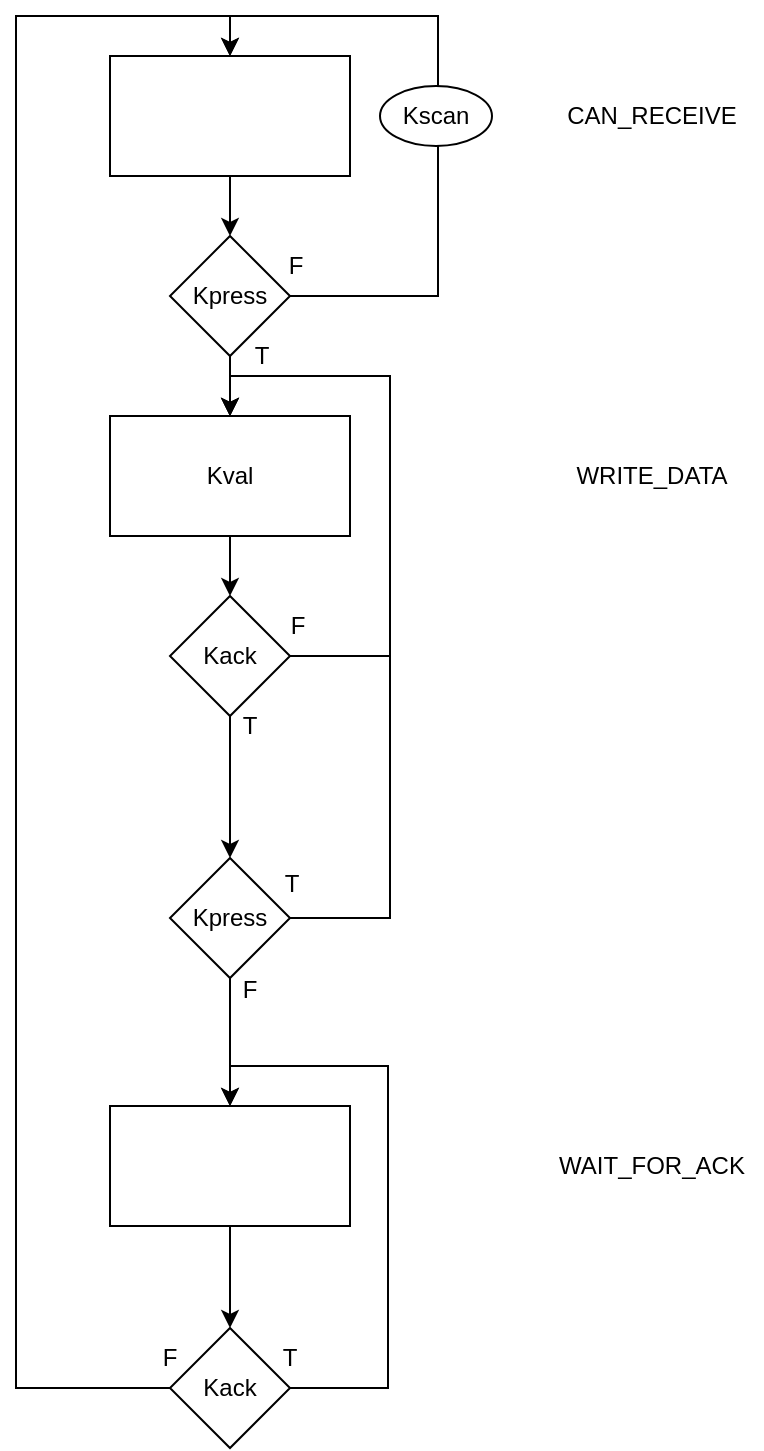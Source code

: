 <mxfile version="21.3.2" type="device">
  <diagram name="Page-1" id="wuKPKg8n7fOWSqLQgW6j">
    <mxGraphModel dx="1400" dy="786" grid="0" gridSize="10" guides="1" tooltips="1" connect="1" arrows="1" fold="1" page="1" pageScale="1" pageWidth="827" pageHeight="1169" math="0" shadow="0">
      <root>
        <mxCell id="0" />
        <mxCell id="1" parent="0" />
        <mxCell id="KYZTzPVHc1yOyD898JZF-4" style="edgeStyle=orthogonalEdgeStyle;rounded=0;orthogonalLoop=1;jettySize=auto;html=1;entryX=0.5;entryY=0;entryDx=0;entryDy=0;" edge="1" parent="1" source="KYZTzPVHc1yOyD898JZF-1" target="KYZTzPVHc1yOyD898JZF-3">
          <mxGeometry relative="1" as="geometry" />
        </mxCell>
        <mxCell id="KYZTzPVHc1yOyD898JZF-1" value="" style="rounded=0;whiteSpace=wrap;html=1;" vertex="1" parent="1">
          <mxGeometry x="320" y="60" width="120" height="60" as="geometry" />
        </mxCell>
        <mxCell id="KYZTzPVHc1yOyD898JZF-9" style="edgeStyle=orthogonalEdgeStyle;rounded=0;orthogonalLoop=1;jettySize=auto;html=1;entryX=0.5;entryY=0;entryDx=0;entryDy=0;" edge="1" parent="1" source="KYZTzPVHc1yOyD898JZF-2" target="KYZTzPVHc1yOyD898JZF-8">
          <mxGeometry relative="1" as="geometry" />
        </mxCell>
        <mxCell id="KYZTzPVHc1yOyD898JZF-2" value="Kval" style="rounded=0;whiteSpace=wrap;html=1;" vertex="1" parent="1">
          <mxGeometry x="320" y="240" width="120" height="60" as="geometry" />
        </mxCell>
        <mxCell id="KYZTzPVHc1yOyD898JZF-5" style="edgeStyle=orthogonalEdgeStyle;rounded=0;orthogonalLoop=1;jettySize=auto;html=1;" edge="1" parent="1" source="KYZTzPVHc1yOyD898JZF-3" target="KYZTzPVHc1yOyD898JZF-2">
          <mxGeometry relative="1" as="geometry" />
        </mxCell>
        <mxCell id="KYZTzPVHc1yOyD898JZF-49" style="edgeStyle=orthogonalEdgeStyle;rounded=0;orthogonalLoop=1;jettySize=auto;html=1;entryX=0.5;entryY=0;entryDx=0;entryDy=0;" edge="1" parent="1" source="KYZTzPVHc1yOyD898JZF-3" target="KYZTzPVHc1yOyD898JZF-1">
          <mxGeometry relative="1" as="geometry">
            <Array as="points">
              <mxPoint x="484" y="180" />
              <mxPoint x="484" y="40" />
              <mxPoint x="380" y="40" />
            </Array>
          </mxGeometry>
        </mxCell>
        <mxCell id="KYZTzPVHc1yOyD898JZF-3" value="Kpress" style="rhombus;whiteSpace=wrap;html=1;" vertex="1" parent="1">
          <mxGeometry x="350" y="150" width="60" height="60" as="geometry" />
        </mxCell>
        <mxCell id="KYZTzPVHc1yOyD898JZF-21" style="edgeStyle=orthogonalEdgeStyle;rounded=0;orthogonalLoop=1;jettySize=auto;html=1;entryX=0.5;entryY=0;entryDx=0;entryDy=0;" edge="1" parent="1" source="KYZTzPVHc1yOyD898JZF-8" target="KYZTzPVHc1yOyD898JZF-2">
          <mxGeometry relative="1" as="geometry">
            <Array as="points">
              <mxPoint x="460" y="360" />
              <mxPoint x="460" y="220" />
              <mxPoint x="380" y="220" />
            </Array>
          </mxGeometry>
        </mxCell>
        <mxCell id="KYZTzPVHc1yOyD898JZF-38" style="edgeStyle=orthogonalEdgeStyle;rounded=0;orthogonalLoop=1;jettySize=auto;html=1;" edge="1" parent="1" source="KYZTzPVHc1yOyD898JZF-8" target="KYZTzPVHc1yOyD898JZF-35">
          <mxGeometry relative="1" as="geometry" />
        </mxCell>
        <mxCell id="KYZTzPVHc1yOyD898JZF-8" value="Kack" style="rhombus;whiteSpace=wrap;html=1;" vertex="1" parent="1">
          <mxGeometry x="350" y="330" width="60" height="60" as="geometry" />
        </mxCell>
        <mxCell id="KYZTzPVHc1yOyD898JZF-15" style="edgeStyle=orthogonalEdgeStyle;rounded=0;orthogonalLoop=1;jettySize=auto;html=1;entryX=0.5;entryY=0;entryDx=0;entryDy=0;" edge="1" parent="1" source="KYZTzPVHc1yOyD898JZF-10" target="KYZTzPVHc1yOyD898JZF-12">
          <mxGeometry relative="1" as="geometry" />
        </mxCell>
        <mxCell id="KYZTzPVHc1yOyD898JZF-10" value="" style="rounded=0;whiteSpace=wrap;html=1;" vertex="1" parent="1">
          <mxGeometry x="320" y="585" width="120" height="60" as="geometry" />
        </mxCell>
        <mxCell id="KYZTzPVHc1yOyD898JZF-43" style="edgeStyle=orthogonalEdgeStyle;rounded=0;orthogonalLoop=1;jettySize=auto;html=1;exitX=1;exitY=0.5;exitDx=0;exitDy=0;entryX=0.5;entryY=0;entryDx=0;entryDy=0;" edge="1" parent="1" source="KYZTzPVHc1yOyD898JZF-12" target="KYZTzPVHc1yOyD898JZF-10">
          <mxGeometry relative="1" as="geometry">
            <Array as="points">
              <mxPoint x="459" y="726" />
              <mxPoint x="459" y="565" />
              <mxPoint x="380" y="565" />
            </Array>
          </mxGeometry>
        </mxCell>
        <mxCell id="KYZTzPVHc1yOyD898JZF-44" style="edgeStyle=orthogonalEdgeStyle;rounded=0;orthogonalLoop=1;jettySize=auto;html=1;entryX=0.5;entryY=0;entryDx=0;entryDy=0;" edge="1" parent="1" source="KYZTzPVHc1yOyD898JZF-12" target="KYZTzPVHc1yOyD898JZF-1">
          <mxGeometry relative="1" as="geometry">
            <Array as="points">
              <mxPoint x="273" y="726" />
              <mxPoint x="273" y="40" />
              <mxPoint x="380" y="40" />
            </Array>
          </mxGeometry>
        </mxCell>
        <mxCell id="KYZTzPVHc1yOyD898JZF-12" value="Kack" style="rhombus;whiteSpace=wrap;html=1;" vertex="1" parent="1">
          <mxGeometry x="350" y="696" width="60" height="60" as="geometry" />
        </mxCell>
        <mxCell id="KYZTzPVHc1yOyD898JZF-22" value="CAN_RECEIVE" style="text;html=1;strokeColor=none;fillColor=none;align=center;verticalAlign=middle;whiteSpace=wrap;rounded=0;" vertex="1" parent="1">
          <mxGeometry x="536" y="80" width="110" height="20" as="geometry" />
        </mxCell>
        <mxCell id="KYZTzPVHc1yOyD898JZF-23" value="WRITE_DATA" style="text;html=1;strokeColor=none;fillColor=none;align=center;verticalAlign=middle;whiteSpace=wrap;rounded=0;" vertex="1" parent="1">
          <mxGeometry x="541" y="255" width="100" height="30" as="geometry" />
        </mxCell>
        <mxCell id="KYZTzPVHc1yOyD898JZF-25" value="WAIT_FOR_ACK" style="text;html=1;strokeColor=none;fillColor=none;align=center;verticalAlign=middle;whiteSpace=wrap;rounded=0;" vertex="1" parent="1">
          <mxGeometry x="551" y="600" width="80" height="30" as="geometry" />
        </mxCell>
        <mxCell id="KYZTzPVHc1yOyD898JZF-28" value="F" style="text;html=1;strokeColor=none;fillColor=none;align=center;verticalAlign=middle;whiteSpace=wrap;rounded=0;" vertex="1" parent="1">
          <mxGeometry x="383" y="150" width="60" height="30" as="geometry" />
        </mxCell>
        <mxCell id="KYZTzPVHc1yOyD898JZF-30" value="T" style="text;html=1;strokeColor=none;fillColor=none;align=center;verticalAlign=middle;whiteSpace=wrap;rounded=0;" vertex="1" parent="1">
          <mxGeometry x="360" y="380" width="60" height="30" as="geometry" />
        </mxCell>
        <mxCell id="KYZTzPVHc1yOyD898JZF-31" value="T" style="text;html=1;strokeColor=none;fillColor=none;align=center;verticalAlign=middle;whiteSpace=wrap;rounded=0;" vertex="1" parent="1">
          <mxGeometry x="380" y="696" width="60" height="30" as="geometry" />
        </mxCell>
        <mxCell id="KYZTzPVHc1yOyD898JZF-32" value="T" style="text;html=1;strokeColor=none;fillColor=none;align=center;verticalAlign=middle;whiteSpace=wrap;rounded=0;" vertex="1" parent="1">
          <mxGeometry x="366" y="195" width="60" height="30" as="geometry" />
        </mxCell>
        <mxCell id="KYZTzPVHc1yOyD898JZF-33" value="F" style="text;html=1;strokeColor=none;fillColor=none;align=center;verticalAlign=middle;whiteSpace=wrap;rounded=0;" vertex="1" parent="1">
          <mxGeometry x="384" y="330" width="60" height="30" as="geometry" />
        </mxCell>
        <mxCell id="KYZTzPVHc1yOyD898JZF-34" value="F" style="text;html=1;strokeColor=none;fillColor=none;align=center;verticalAlign=middle;whiteSpace=wrap;rounded=0;" vertex="1" parent="1">
          <mxGeometry x="320" y="696" width="60" height="30" as="geometry" />
        </mxCell>
        <mxCell id="KYZTzPVHc1yOyD898JZF-39" style="edgeStyle=orthogonalEdgeStyle;rounded=0;orthogonalLoop=1;jettySize=auto;html=1;" edge="1" parent="1" source="KYZTzPVHc1yOyD898JZF-35" target="KYZTzPVHc1yOyD898JZF-10">
          <mxGeometry relative="1" as="geometry" />
        </mxCell>
        <mxCell id="KYZTzPVHc1yOyD898JZF-42" style="edgeStyle=orthogonalEdgeStyle;rounded=0;orthogonalLoop=1;jettySize=auto;html=1;entryX=0.5;entryY=0;entryDx=0;entryDy=0;" edge="1" parent="1" source="KYZTzPVHc1yOyD898JZF-35" target="KYZTzPVHc1yOyD898JZF-2">
          <mxGeometry relative="1" as="geometry">
            <Array as="points">
              <mxPoint x="460" y="491" />
              <mxPoint x="460" y="220" />
              <mxPoint x="380" y="220" />
            </Array>
          </mxGeometry>
        </mxCell>
        <mxCell id="KYZTzPVHc1yOyD898JZF-35" value="Kpress" style="rhombus;whiteSpace=wrap;html=1;" vertex="1" parent="1">
          <mxGeometry x="350" y="461" width="60" height="60" as="geometry" />
        </mxCell>
        <mxCell id="KYZTzPVHc1yOyD898JZF-40" value="T" style="text;html=1;strokeColor=none;fillColor=none;align=center;verticalAlign=middle;whiteSpace=wrap;rounded=0;" vertex="1" parent="1">
          <mxGeometry x="381" y="459" width="60" height="30" as="geometry" />
        </mxCell>
        <mxCell id="KYZTzPVHc1yOyD898JZF-41" value="F" style="text;html=1;strokeColor=none;fillColor=none;align=center;verticalAlign=middle;whiteSpace=wrap;rounded=0;" vertex="1" parent="1">
          <mxGeometry x="360" y="512" width="60" height="30" as="geometry" />
        </mxCell>
        <mxCell id="KYZTzPVHc1yOyD898JZF-45" value="Kscan" style="ellipse;whiteSpace=wrap;html=1;" vertex="1" parent="1">
          <mxGeometry x="455" y="75" width="56" height="30" as="geometry" />
        </mxCell>
      </root>
    </mxGraphModel>
  </diagram>
</mxfile>
